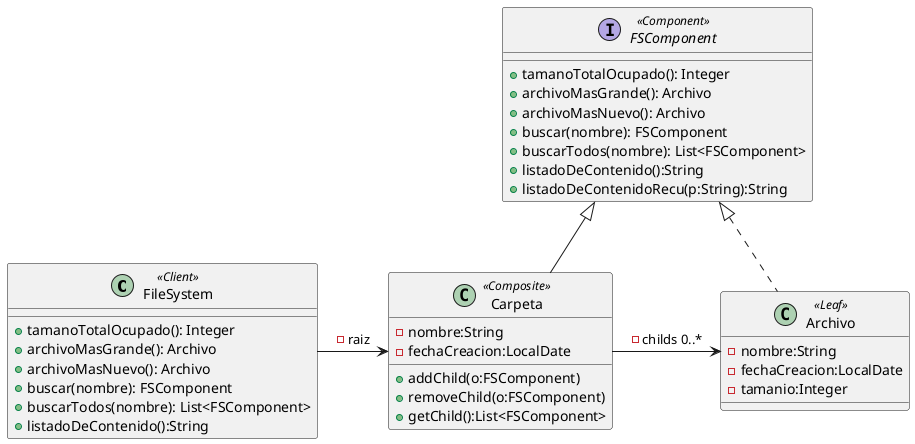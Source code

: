 @startuml
class FileSystem <<Client>>{
+tamanoTotalOcupado(): Integer
+archivoMasGrande(): Archivo
+archivoMasNuevo(): Archivo
+buscar(nombre): FSComponent
+buscarTodos(nombre): List<FSComponent>
+listadoDeContenido():String
}
FileSystem -> Carpeta : -raiz

interface FSComponent <<Component>>{
+tamanoTotalOcupado(): Integer
+archivoMasGrande(): Archivo
+archivoMasNuevo(): Archivo
+buscar(nombre): FSComponent
+buscarTodos(nombre): List<FSComponent>
+listadoDeContenido():String
+listadoDeContenidoRecu(p:String):String
}

class Archivo <<Leaf>> implements FSComponent{
-nombre:String
-fechaCreacion:LocalDate
-tamanio:Integer

}

class Carpeta <<Composite>> extends FSComponent{
-nombre:String
-fechaCreacion:LocalDate
+addChild(o:FSComponent)
+removeChild(o:FSComponent)
+getChild():List<FSComponent>
}
Carpeta -> Archivo : -childs 0..*

@enduml